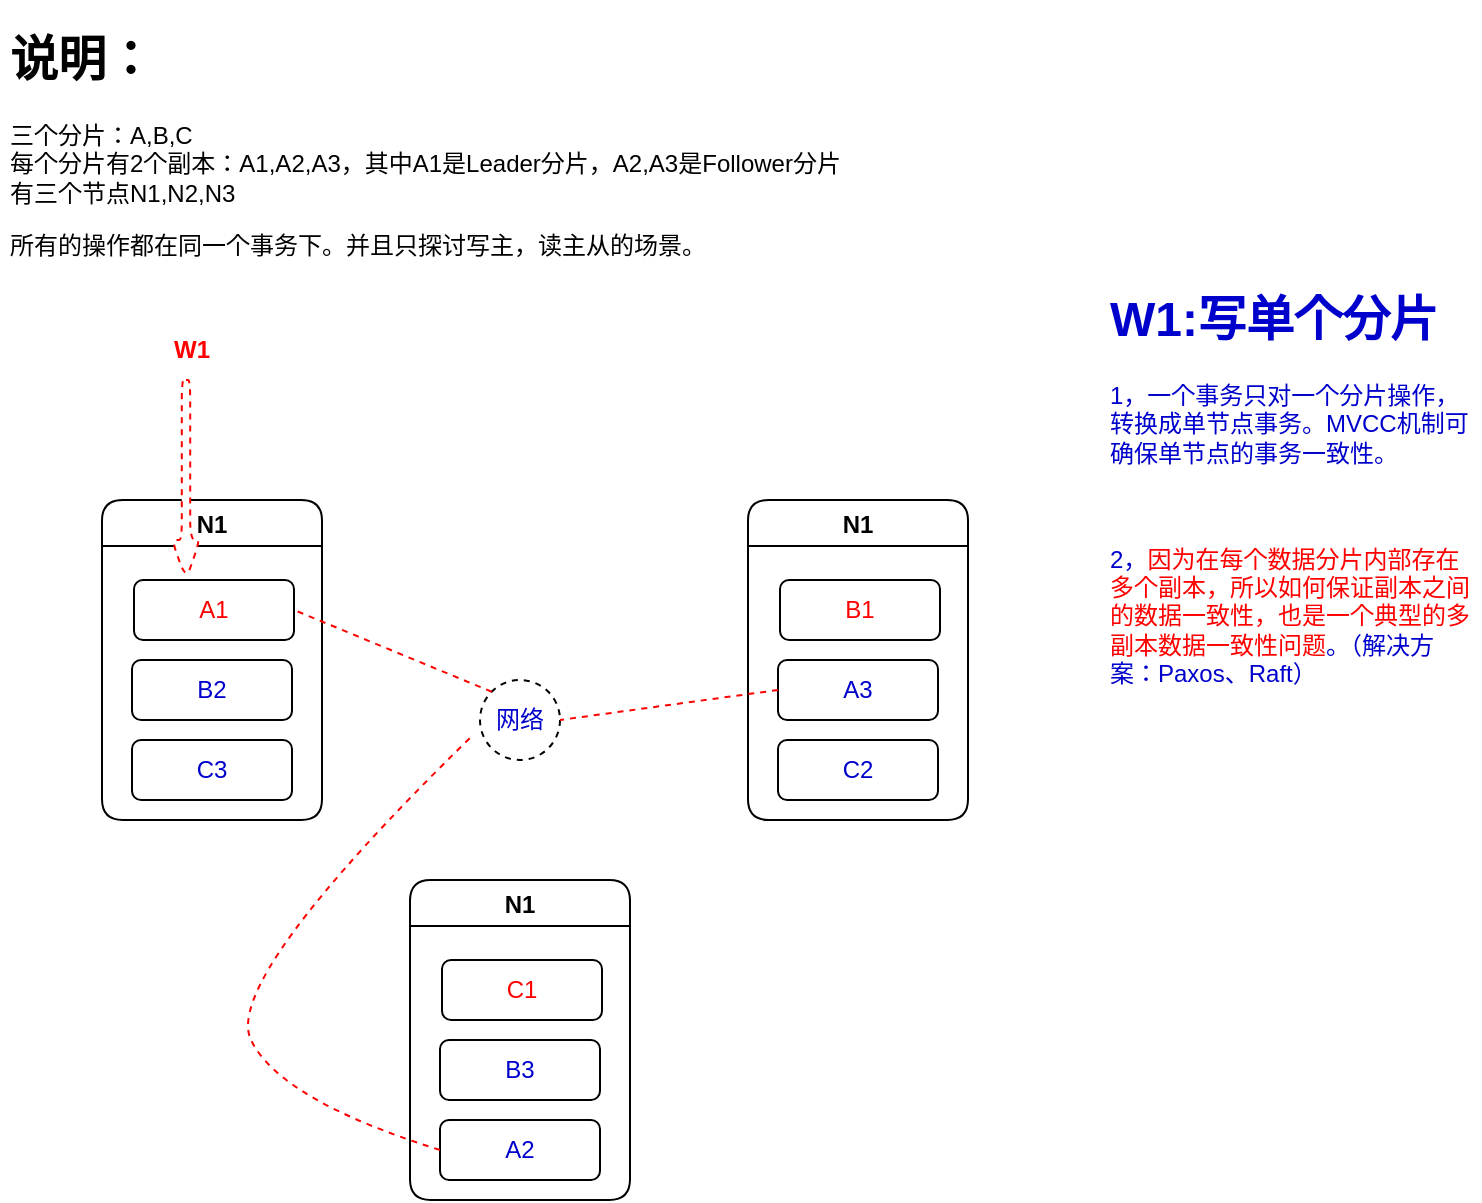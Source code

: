 <mxfile version="16.1.2" type="device"><diagram id="eBaj-pGgXzmJQUnzpZiH" name="第 1 页"><mxGraphModel dx="946" dy="587" grid="1" gridSize="10" guides="1" tooltips="1" connect="1" arrows="1" fold="1" page="1" pageScale="1" pageWidth="827" pageHeight="1169" math="0" shadow="0"><root><mxCell id="0"/><mxCell id="1" parent="0"/><mxCell id="08FxaviglqU0u9MPpXU4-6" value="&lt;h1&gt;说明：&lt;/h1&gt;&lt;p&gt;三个分片：A,B,C&lt;br&gt;每个分片有2个副本：A1,A2,A3，其中A1是Leader分片，A2,A3是Follower分片&lt;br&gt;有三个节点N1,N2,N3&lt;/p&gt;&lt;p&gt;所有的操作都在同一个事务下。并且只探讨写主，读主从的场景。&lt;/p&gt;" style="text;html=1;strokeColor=none;fillColor=none;spacing=5;spacingTop=-20;whiteSpace=wrap;overflow=hidden;rounded=0;" vertex="1" parent="1"><mxGeometry x="40" y="30" width="520" height="120" as="geometry"/></mxCell><mxCell id="08FxaviglqU0u9MPpXU4-13" value="N1" style="swimlane;rounded=1;" vertex="1" parent="1"><mxGeometry x="91" y="270" width="110" height="160" as="geometry"/></mxCell><mxCell id="08FxaviglqU0u9MPpXU4-14" value="&lt;font color=&quot;#ff0000&quot;&gt;A1&lt;/font&gt;" style="rounded=1;whiteSpace=wrap;html=1;" vertex="1" parent="08FxaviglqU0u9MPpXU4-13"><mxGeometry x="16" y="40" width="80" height="30" as="geometry"/></mxCell><mxCell id="08FxaviglqU0u9MPpXU4-15" value="&lt;font color=&quot;#0000cc&quot;&gt;B2&lt;/font&gt;" style="rounded=1;whiteSpace=wrap;html=1;" vertex="1" parent="08FxaviglqU0u9MPpXU4-13"><mxGeometry x="15" y="80" width="80" height="30" as="geometry"/></mxCell><mxCell id="08FxaviglqU0u9MPpXU4-16" value="&lt;font color=&quot;#0000cc&quot;&gt;C3&lt;/font&gt;" style="rounded=1;whiteSpace=wrap;html=1;" vertex="1" parent="08FxaviglqU0u9MPpXU4-13"><mxGeometry x="15" y="120" width="80" height="30" as="geometry"/></mxCell><mxCell id="08FxaviglqU0u9MPpXU4-39" value="" style="shape=singleArrow;direction=south;whiteSpace=wrap;html=1;rounded=1;dashed=1;fontColor=#0000CC;strokeColor=#FF0000;" vertex="1" parent="08FxaviglqU0u9MPpXU4-13"><mxGeometry x="35" y="-60" width="14" height="100" as="geometry"/></mxCell><mxCell id="08FxaviglqU0u9MPpXU4-17" value="N1" style="swimlane;rounded=1;" vertex="1" parent="1"><mxGeometry x="414" y="270" width="110" height="160" as="geometry"/></mxCell><mxCell id="08FxaviglqU0u9MPpXU4-18" value="&lt;font color=&quot;#ff0000&quot;&gt;B1&lt;/font&gt;" style="rounded=1;whiteSpace=wrap;html=1;" vertex="1" parent="08FxaviglqU0u9MPpXU4-17"><mxGeometry x="16" y="40" width="80" height="30" as="geometry"/></mxCell><mxCell id="08FxaviglqU0u9MPpXU4-19" value="&lt;font color=&quot;#0000cc&quot;&gt;A3&lt;/font&gt;" style="rounded=1;whiteSpace=wrap;html=1;" vertex="1" parent="08FxaviglqU0u9MPpXU4-17"><mxGeometry x="15" y="80" width="80" height="30" as="geometry"/></mxCell><mxCell id="08FxaviglqU0u9MPpXU4-20" value="&lt;font color=&quot;#0000cc&quot;&gt;C2&lt;/font&gt;" style="rounded=1;whiteSpace=wrap;html=1;" vertex="1" parent="08FxaviglqU0u9MPpXU4-17"><mxGeometry x="15" y="120" width="80" height="30" as="geometry"/></mxCell><mxCell id="08FxaviglqU0u9MPpXU4-21" value="N1" style="swimlane;rounded=1;" vertex="1" parent="1"><mxGeometry x="245" y="460" width="110" height="160" as="geometry"/></mxCell><mxCell id="08FxaviglqU0u9MPpXU4-22" value="&lt;font color=&quot;#ff0000&quot;&gt;C1&lt;/font&gt;" style="rounded=1;whiteSpace=wrap;html=1;" vertex="1" parent="08FxaviglqU0u9MPpXU4-21"><mxGeometry x="16" y="40" width="80" height="30" as="geometry"/></mxCell><mxCell id="08FxaviglqU0u9MPpXU4-23" value="&lt;font color=&quot;#0000cc&quot;&gt;B3&lt;/font&gt;" style="rounded=1;whiteSpace=wrap;html=1;" vertex="1" parent="08FxaviglqU0u9MPpXU4-21"><mxGeometry x="15" y="80" width="80" height="30" as="geometry"/></mxCell><mxCell id="08FxaviglqU0u9MPpXU4-24" value="&lt;font color=&quot;#0000cc&quot;&gt;A2&lt;/font&gt;" style="rounded=1;whiteSpace=wrap;html=1;" vertex="1" parent="08FxaviglqU0u9MPpXU4-21"><mxGeometry x="15" y="120" width="80" height="30" as="geometry"/></mxCell><mxCell id="08FxaviglqU0u9MPpXU4-25" value="网络" style="ellipse;whiteSpace=wrap;html=1;aspect=fixed;rounded=1;fontColor=#0000CC;dashed=1;" vertex="1" parent="1"><mxGeometry x="280" y="360" width="40" height="40" as="geometry"/></mxCell><mxCell id="08FxaviglqU0u9MPpXU4-26" value="" style="endArrow=none;startArrow=none;html=1;rounded=0;fontColor=#0000CC;entryX=1;entryY=0.5;entryDx=0;entryDy=0;exitX=0;exitY=0;exitDx=0;exitDy=0;dashed=1;strokeColor=#FF0000;startFill=0;endFill=0;" edge="1" parent="1" source="08FxaviglqU0u9MPpXU4-25" target="08FxaviglqU0u9MPpXU4-14"><mxGeometry width="50" height="50" relative="1" as="geometry"><mxPoint x="390" y="410" as="sourcePoint"/><mxPoint x="440" y="360" as="targetPoint"/></mxGeometry></mxCell><mxCell id="08FxaviglqU0u9MPpXU4-35" value="" style="curved=1;endArrow=none;html=1;rounded=0;dashed=1;fontColor=#0000CC;strokeColor=#FF0000;entryX=-0.075;entryY=0.675;entryDx=0;entryDy=0;entryPerimeter=0;exitX=0;exitY=0.5;exitDx=0;exitDy=0;endFill=0;" edge="1" parent="1" source="08FxaviglqU0u9MPpXU4-24" target="08FxaviglqU0u9MPpXU4-25"><mxGeometry width="50" height="50" relative="1" as="geometry"><mxPoint x="230" y="590" as="sourcePoint"/><mxPoint x="201" y="500" as="targetPoint"/><Array as="points"><mxPoint x="180" y="570"/><mxPoint x="151" y="510"/></Array></mxGeometry></mxCell><mxCell id="08FxaviglqU0u9MPpXU4-36" value="" style="endArrow=none;startArrow=none;html=1;rounded=0;fontColor=#0000CC;entryX=1;entryY=0.5;entryDx=0;entryDy=0;exitX=0;exitY=0.5;exitDx=0;exitDy=0;dashed=1;strokeColor=#FF0000;startFill=0;endFill=0;" edge="1" parent="1" source="08FxaviglqU0u9MPpXU4-19" target="08FxaviglqU0u9MPpXU4-25"><mxGeometry width="50" height="50" relative="1" as="geometry"><mxPoint x="295.858" y="375.858" as="sourcePoint"/><mxPoint x="197" y="335" as="targetPoint"/></mxGeometry></mxCell><mxCell id="08FxaviglqU0u9MPpXU4-37" value="&lt;h1&gt;W1:写单个分片&lt;/h1&gt;&lt;p&gt;1，一个事务只对一个分片操作，转换成单节点事务。MVCC机制可确保单节点的事务一致性。&lt;/p&gt;&lt;p&gt;&lt;br&gt;&lt;/p&gt;2，&lt;font color=&quot;#ff0000&quot;&gt;因为在每个数据分片内部存在多个副本，所以如何保证副本之间的数据一致性，也是一个典型的多副本数据一致性问题&lt;/font&gt;。（解决方案：Paxos、Raft）" style="text;html=1;strokeColor=none;fillColor=none;spacing=5;spacingTop=-20;whiteSpace=wrap;overflow=hidden;rounded=0;dashed=1;fontColor=#0000CC;" vertex="1" parent="1"><mxGeometry x="590" y="160" width="190" height="260" as="geometry"/></mxCell><mxCell id="08FxaviglqU0u9MPpXU4-40" value="&lt;b&gt;&lt;font color=&quot;#ff0000&quot;&gt;W1&lt;/font&gt;&lt;/b&gt;" style="text;html=1;strokeColor=none;fillColor=none;align=center;verticalAlign=middle;whiteSpace=wrap;rounded=0;dashed=1;fontColor=#0000CC;" vertex="1" parent="1"><mxGeometry x="106" y="180" width="60" height="30" as="geometry"/></mxCell></root></mxGraphModel></diagram></mxfile>